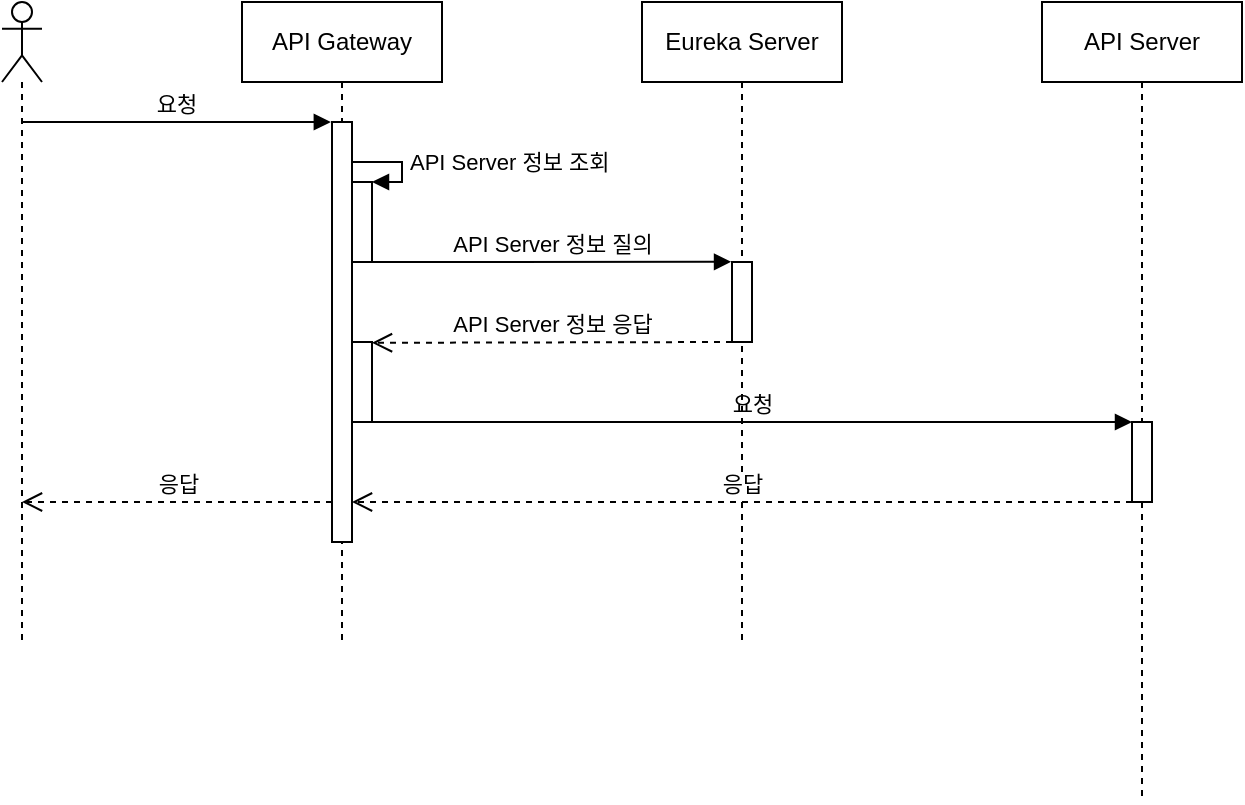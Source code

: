 <mxfile version="11.1.4" type="github"><diagram id="c3xuBEDnhR-ikxxSr0hw" name="페이지-1"><mxGraphModel dx="839" dy="448" grid="1" gridSize="10" guides="1" tooltips="1" connect="1" arrows="1" fold="1" page="1" pageScale="1" pageWidth="827" pageHeight="1169" math="0" shadow="0"><root><mxCell id="0"/><mxCell id="1" parent="0"/><mxCell id="REcNys50DqlyUy9UVye_-1" value="" style="shape=umlLifeline;participant=umlActor;perimeter=lifelinePerimeter;whiteSpace=wrap;html=1;container=1;collapsible=0;recursiveResize=0;verticalAlign=top;spacingTop=36;labelBackgroundColor=#ffffff;outlineConnect=0;" parent="1" vertex="1"><mxGeometry x="40" y="120" width="20" height="320" as="geometry"/></mxCell><mxCell id="REcNys50DqlyUy9UVye_-2" value="API Gateway" style="shape=umlLifeline;perimeter=lifelinePerimeter;whiteSpace=wrap;html=1;container=1;collapsible=0;recursiveResize=0;outlineConnect=0;" parent="1" vertex="1"><mxGeometry x="160" y="120" width="100" height="320" as="geometry"/></mxCell><mxCell id="562b6Jlx1fG0oH0oTIFI-2" value="" style="html=1;points=[];perimeter=orthogonalPerimeter;" vertex="1" parent="REcNys50DqlyUy9UVye_-2"><mxGeometry x="45" y="60" width="10" height="210" as="geometry"/></mxCell><mxCell id="562b6Jlx1fG0oH0oTIFI-3" value="" style="html=1;points=[];perimeter=orthogonalPerimeter;" vertex="1" parent="REcNys50DqlyUy9UVye_-2"><mxGeometry x="55" y="90" width="10" height="40" as="geometry"/></mxCell><mxCell id="562b6Jlx1fG0oH0oTIFI-4" value="API Server 정보 조회" style="edgeStyle=orthogonalEdgeStyle;html=1;align=left;spacingLeft=2;endArrow=block;rounded=0;entryX=1;entryY=0;" edge="1" target="562b6Jlx1fG0oH0oTIFI-3" parent="REcNys50DqlyUy9UVye_-2"><mxGeometry relative="1" as="geometry"><mxPoint x="55" y="80" as="sourcePoint"/><Array as="points"><mxPoint x="55" y="80"/><mxPoint x="80" y="80"/><mxPoint x="80" y="90"/></Array></mxGeometry></mxCell><mxCell id="562b6Jlx1fG0oH0oTIFI-6" value="" style="html=1;points=[];perimeter=orthogonalPerimeter;" vertex="1" parent="REcNys50DqlyUy9UVye_-2"><mxGeometry x="55" y="170" width="10" height="40" as="geometry"/></mxCell><mxCell id="562b6Jlx1fG0oH0oTIFI-10" value="API Server 정보 질의" style="html=1;verticalAlign=bottom;endArrow=block;entryX=-0.048;entryY=-0.002;entryDx=0;entryDy=0;entryPerimeter=0;" edge="1" parent="REcNys50DqlyUy9UVye_-2" target="562b6Jlx1fG0oH0oTIFI-5"><mxGeometry width="80" relative="1" as="geometry"><mxPoint x="65" y="130" as="sourcePoint"/><mxPoint x="244" y="129" as="targetPoint"/></mxGeometry></mxCell><mxCell id="562b6Jlx1fG0oH0oTIFI-12" value="요청" style="html=1;verticalAlign=bottom;endArrow=block;" edge="1" parent="REcNys50DqlyUy9UVye_-2"><mxGeometry width="80" relative="1" as="geometry"><mxPoint x="65" y="210" as="sourcePoint"/><mxPoint x="445" y="210" as="targetPoint"/></mxGeometry></mxCell><mxCell id="REcNys50DqlyUy9UVye_-3" value="Eureka Server" style="shape=umlLifeline;perimeter=lifelinePerimeter;whiteSpace=wrap;html=1;container=1;collapsible=0;recursiveResize=0;outlineConnect=0;" parent="1" vertex="1"><mxGeometry x="360" y="120" width="100" height="320" as="geometry"/></mxCell><mxCell id="562b6Jlx1fG0oH0oTIFI-5" value="" style="html=1;points=[];perimeter=orthogonalPerimeter;" vertex="1" parent="REcNys50DqlyUy9UVye_-3"><mxGeometry x="45" y="130" width="10" height="40" as="geometry"/></mxCell><mxCell id="562b6Jlx1fG0oH0oTIFI-1" value="API Server" style="shape=umlLifeline;perimeter=lifelinePerimeter;whiteSpace=wrap;html=1;container=1;collapsible=0;recursiveResize=0;outlineConnect=0;" vertex="1" parent="1"><mxGeometry x="560" y="120" width="100" height="400" as="geometry"/></mxCell><mxCell id="562b6Jlx1fG0oH0oTIFI-7" value="" style="html=1;points=[];perimeter=orthogonalPerimeter;" vertex="1" parent="562b6Jlx1fG0oH0oTIFI-1"><mxGeometry x="45" y="210" width="10" height="40" as="geometry"/></mxCell><mxCell id="562b6Jlx1fG0oH0oTIFI-8" value="요청" style="html=1;verticalAlign=bottom;endArrow=block;entryX=-0.058;entryY=0;entryDx=0;entryDy=0;entryPerimeter=0;" edge="1" parent="1" source="REcNys50DqlyUy9UVye_-1" target="562b6Jlx1fG0oH0oTIFI-2"><mxGeometry width="80" relative="1" as="geometry"><mxPoint x="120" y="180" as="sourcePoint"/><mxPoint x="200" y="180" as="targetPoint"/><Array as="points"><mxPoint x="170" y="180"/></Array></mxGeometry></mxCell><mxCell id="562b6Jlx1fG0oH0oTIFI-11" value="API Server 정보 응답" style="html=1;verticalAlign=bottom;endArrow=open;dashed=1;endSize=8;entryX=1;entryY=0.01;entryDx=0;entryDy=0;entryPerimeter=0;" edge="1" parent="1" target="562b6Jlx1fG0oH0oTIFI-6"><mxGeometry relative="1" as="geometry"><mxPoint x="405" y="290" as="sourcePoint"/><mxPoint x="325" y="290" as="targetPoint"/></mxGeometry></mxCell><mxCell id="562b6Jlx1fG0oH0oTIFI-13" value="응답" style="html=1;verticalAlign=bottom;endArrow=open;dashed=1;endSize=8;" edge="1" parent="1" target="562b6Jlx1fG0oH0oTIFI-2"><mxGeometry relative="1" as="geometry"><mxPoint x="605" y="370" as="sourcePoint"/><mxPoint x="220" y="370" as="targetPoint"/></mxGeometry></mxCell><mxCell id="562b6Jlx1fG0oH0oTIFI-14" value="응답" style="html=1;verticalAlign=bottom;endArrow=open;dashed=1;endSize=8;" edge="1" parent="1" source="562b6Jlx1fG0oH0oTIFI-2"><mxGeometry relative="1" as="geometry"><mxPoint x="200" y="370" as="sourcePoint"/><mxPoint x="50" y="370" as="targetPoint"/></mxGeometry></mxCell></root></mxGraphModel></diagram></mxfile>